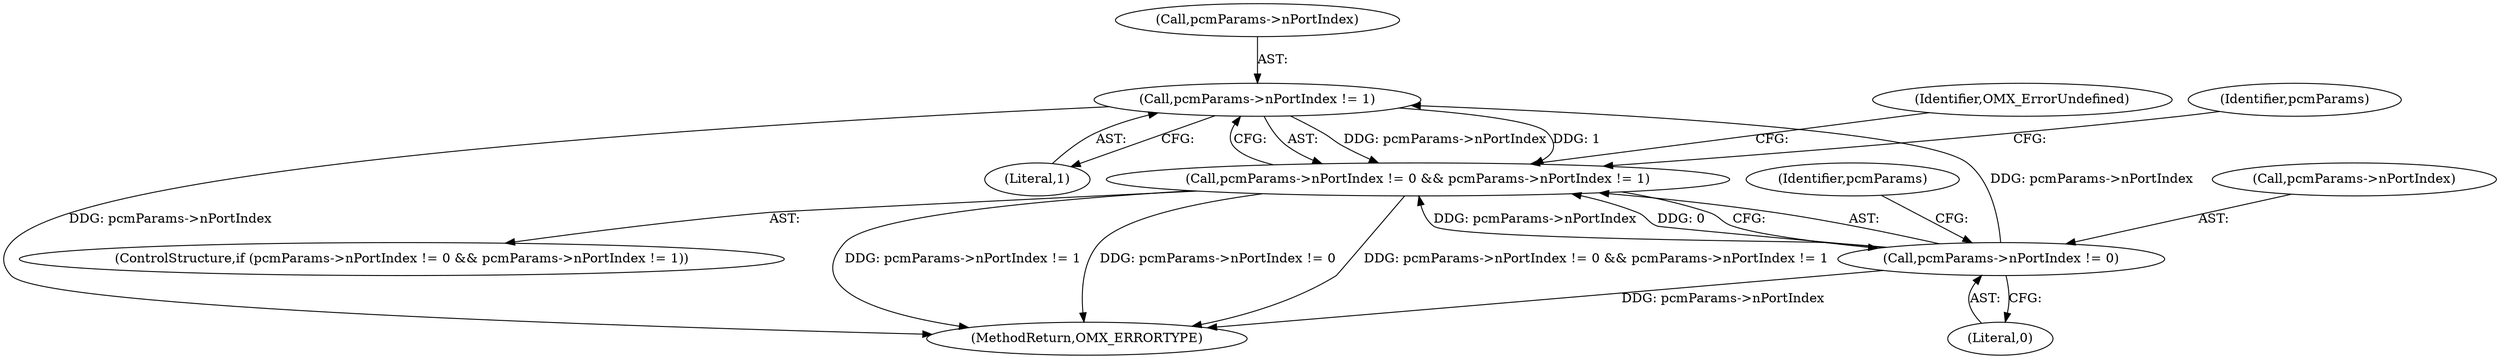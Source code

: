 digraph "0_Android_295c883fe3105b19bcd0f9e07d54c6b589fc5bff_32@pointer" {
"1000129" [label="(Call,pcmParams->nPortIndex != 1)"];
"1000124" [label="(Call,pcmParams->nPortIndex != 0)"];
"1000123" [label="(Call,pcmParams->nPortIndex != 0 && pcmParams->nPortIndex != 1)"];
"1000124" [label="(Call,pcmParams->nPortIndex != 0)"];
"1000122" [label="(ControlStructure,if (pcmParams->nPortIndex != 0 && pcmParams->nPortIndex != 1))"];
"1000125" [label="(Call,pcmParams->nPortIndex)"];
"1000131" [label="(Identifier,pcmParams)"];
"1000130" [label="(Call,pcmParams->nPortIndex)"];
"1000193" [label="(MethodReturn,OMX_ERRORTYPE)"];
"1000136" [label="(Identifier,OMX_ErrorUndefined)"];
"1000129" [label="(Call,pcmParams->nPortIndex != 1)"];
"1000123" [label="(Call,pcmParams->nPortIndex != 0 && pcmParams->nPortIndex != 1)"];
"1000139" [label="(Identifier,pcmParams)"];
"1000133" [label="(Literal,1)"];
"1000128" [label="(Literal,0)"];
"1000129" -> "1000123"  [label="AST: "];
"1000129" -> "1000133"  [label="CFG: "];
"1000130" -> "1000129"  [label="AST: "];
"1000133" -> "1000129"  [label="AST: "];
"1000123" -> "1000129"  [label="CFG: "];
"1000129" -> "1000193"  [label="DDG: pcmParams->nPortIndex"];
"1000129" -> "1000123"  [label="DDG: pcmParams->nPortIndex"];
"1000129" -> "1000123"  [label="DDG: 1"];
"1000124" -> "1000129"  [label="DDG: pcmParams->nPortIndex"];
"1000124" -> "1000123"  [label="AST: "];
"1000124" -> "1000128"  [label="CFG: "];
"1000125" -> "1000124"  [label="AST: "];
"1000128" -> "1000124"  [label="AST: "];
"1000131" -> "1000124"  [label="CFG: "];
"1000123" -> "1000124"  [label="CFG: "];
"1000124" -> "1000193"  [label="DDG: pcmParams->nPortIndex"];
"1000124" -> "1000123"  [label="DDG: pcmParams->nPortIndex"];
"1000124" -> "1000123"  [label="DDG: 0"];
"1000123" -> "1000122"  [label="AST: "];
"1000136" -> "1000123"  [label="CFG: "];
"1000139" -> "1000123"  [label="CFG: "];
"1000123" -> "1000193"  [label="DDG: pcmParams->nPortIndex != 0"];
"1000123" -> "1000193"  [label="DDG: pcmParams->nPortIndex != 0 && pcmParams->nPortIndex != 1"];
"1000123" -> "1000193"  [label="DDG: pcmParams->nPortIndex != 1"];
}
